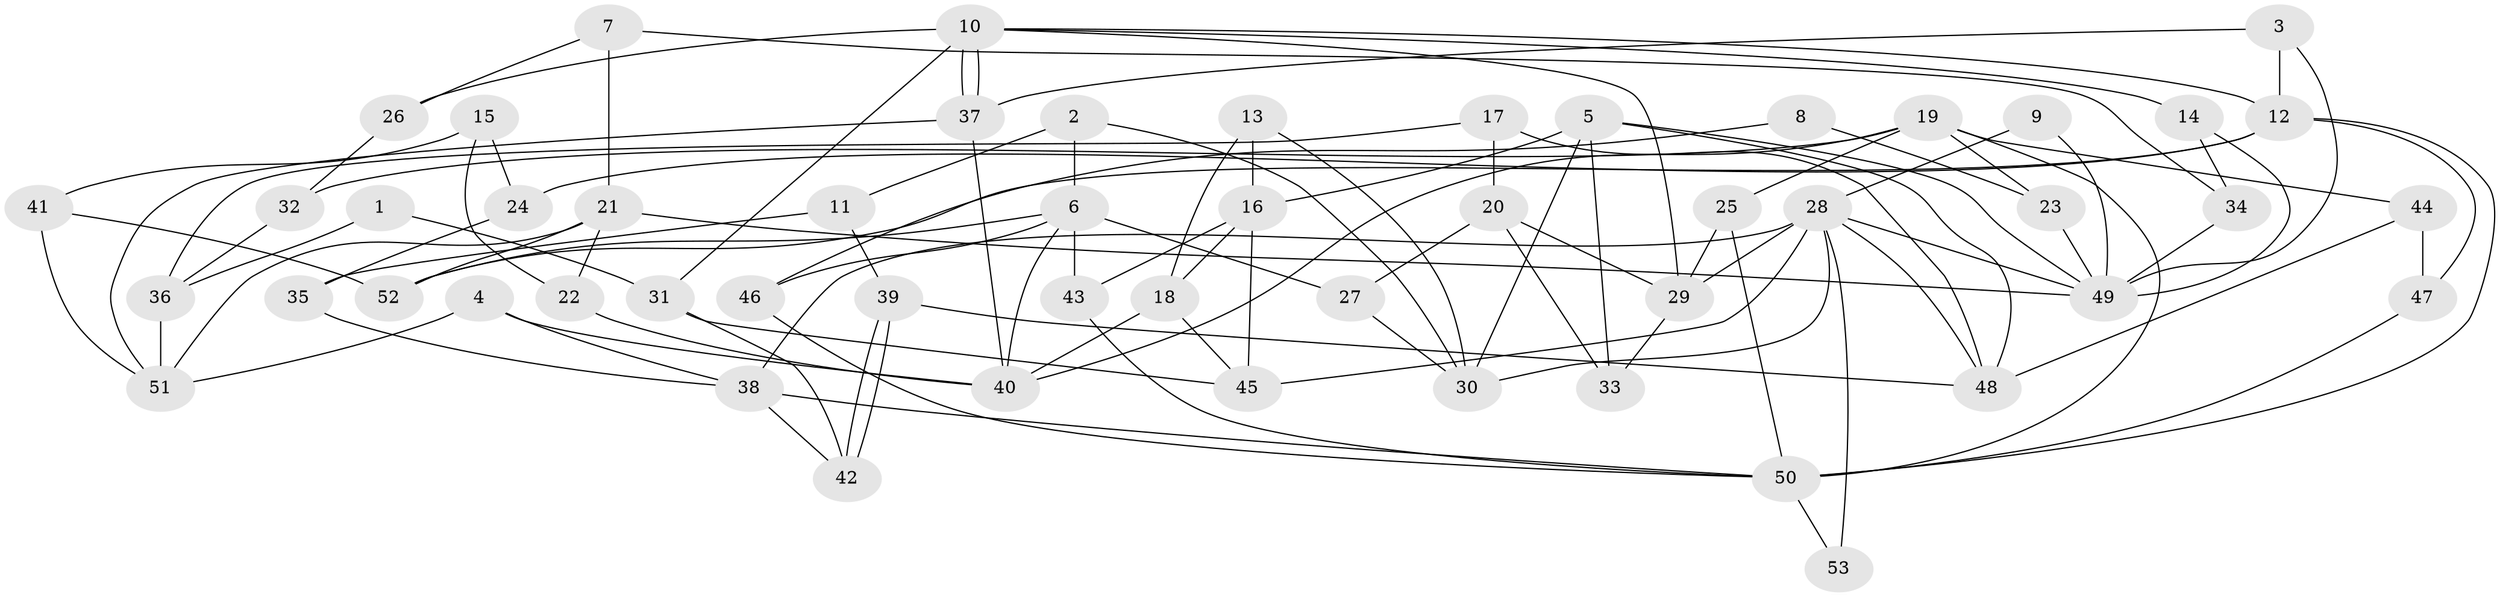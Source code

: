 // coarse degree distribution, {2: 0.125, 5: 0.15625, 3: 0.25, 6: 0.0625, 8: 0.0625, 4: 0.15625, 11: 0.03125, 7: 0.125, 10: 0.03125}
// Generated by graph-tools (version 1.1) at 2025/37/03/04/25 23:37:08]
// undirected, 53 vertices, 106 edges
graph export_dot {
  node [color=gray90,style=filled];
  1;
  2;
  3;
  4;
  5;
  6;
  7;
  8;
  9;
  10;
  11;
  12;
  13;
  14;
  15;
  16;
  17;
  18;
  19;
  20;
  21;
  22;
  23;
  24;
  25;
  26;
  27;
  28;
  29;
  30;
  31;
  32;
  33;
  34;
  35;
  36;
  37;
  38;
  39;
  40;
  41;
  42;
  43;
  44;
  45;
  46;
  47;
  48;
  49;
  50;
  51;
  52;
  53;
  1 -- 31;
  1 -- 36;
  2 -- 6;
  2 -- 30;
  2 -- 11;
  3 -- 37;
  3 -- 12;
  3 -- 49;
  4 -- 38;
  4 -- 51;
  4 -- 40;
  5 -- 16;
  5 -- 49;
  5 -- 30;
  5 -- 33;
  5 -- 48;
  6 -- 40;
  6 -- 27;
  6 -- 43;
  6 -- 46;
  6 -- 52;
  7 -- 34;
  7 -- 26;
  7 -- 21;
  8 -- 46;
  8 -- 23;
  9 -- 49;
  9 -- 28;
  10 -- 37;
  10 -- 37;
  10 -- 31;
  10 -- 12;
  10 -- 14;
  10 -- 26;
  10 -- 29;
  11 -- 39;
  11 -- 35;
  12 -- 47;
  12 -- 24;
  12 -- 50;
  12 -- 52;
  13 -- 18;
  13 -- 16;
  13 -- 30;
  14 -- 49;
  14 -- 34;
  15 -- 24;
  15 -- 22;
  15 -- 41;
  16 -- 45;
  16 -- 43;
  16 -- 18;
  17 -- 20;
  17 -- 48;
  17 -- 36;
  18 -- 40;
  18 -- 45;
  19 -- 40;
  19 -- 25;
  19 -- 23;
  19 -- 32;
  19 -- 44;
  19 -- 50;
  20 -- 33;
  20 -- 29;
  20 -- 27;
  21 -- 52;
  21 -- 22;
  21 -- 49;
  21 -- 51;
  22 -- 40;
  23 -- 49;
  24 -- 35;
  25 -- 29;
  25 -- 50;
  26 -- 32;
  27 -- 30;
  28 -- 30;
  28 -- 49;
  28 -- 29;
  28 -- 38;
  28 -- 45;
  28 -- 48;
  28 -- 53;
  29 -- 33;
  31 -- 42;
  31 -- 45;
  32 -- 36;
  34 -- 49;
  35 -- 38;
  36 -- 51;
  37 -- 51;
  37 -- 40;
  38 -- 50;
  38 -- 42;
  39 -- 48;
  39 -- 42;
  39 -- 42;
  41 -- 52;
  41 -- 51;
  43 -- 50;
  44 -- 48;
  44 -- 47;
  46 -- 50;
  47 -- 50;
  50 -- 53;
}
